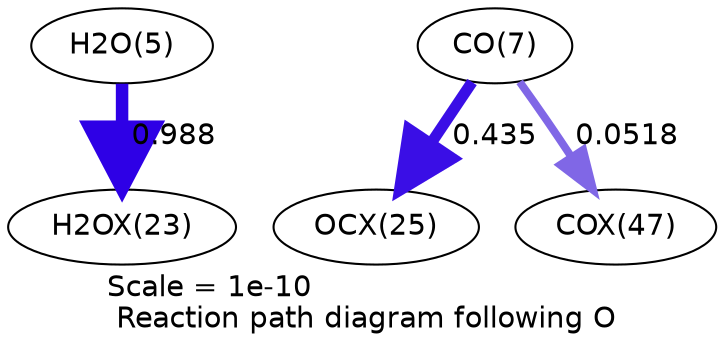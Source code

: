 digraph reaction_paths {
center=1;
s7 -> s61[fontname="Helvetica", penwidth=5.99, arrowsize=3, color="0.7, 1.49, 0.9"
, label=" 0.988"];
s9 -> s63[fontname="Helvetica", penwidth=5.37, arrowsize=2.69, color="0.7, 0.935, 0.9"
, label=" 0.435"];
s9 -> s69[fontname="Helvetica", penwidth=3.76, arrowsize=1.88, color="0.7, 0.552, 0.9"
, label=" 0.0518"];
s7 [ fontname="Helvetica", label="H2O(5)"];
s9 [ fontname="Helvetica", label="CO(7)"];
s61 [ fontname="Helvetica", label="H2OX(23)"];
s63 [ fontname="Helvetica", label="OCX(25)"];
s69 [ fontname="Helvetica", label="COX(47)"];
 label = "Scale = 1e-10\l Reaction path diagram following O";
 fontname = "Helvetica";
}
